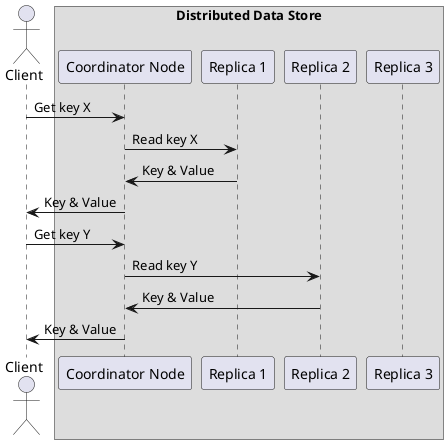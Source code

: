 @startuml

actor Client as C
box "Distributed Data Store"
participant "Coordinator Node" as CN
participant "Replica 1" as N1
participant "Replica 2" as N2
participant "Replica 3" as N3
end box


C -> CN : Get key X
CN -> N1 : Read key X
N1 -> CN : Key & Value
CN -> C : Key & Value


C -> CN : Get key Y
CN -> N2 : Read key Y
N2 -> CN : Key & Value
CN -> C : Key & Value

@enduml